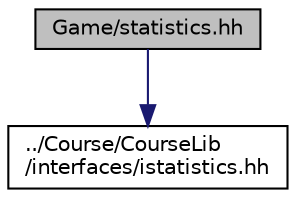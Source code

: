 digraph "Game/statistics.hh"
{
 // LATEX_PDF_SIZE
  edge [fontname="Helvetica",fontsize="10",labelfontname="Helvetica",labelfontsize="10"];
  node [fontname="Helvetica",fontsize="10",shape=record];
  Node1 [label="Game/statistics.hh",height=0.2,width=0.4,color="black", fillcolor="grey75", style="filled", fontcolor="black",tooltip="Define Statistic class which is a storage for statistics of current game state."];
  Node1 -> Node2 [color="midnightblue",fontsize="10",style="solid",fontname="Helvetica"];
  Node2 [label="../Course/CourseLib\l/interfaces/istatistics.hh",height=0.2,width=0.4,color="black", fillcolor="white", style="filled",URL="$istatistics_8hh.html",tooltip="Defines an interface for scoring statistics."];
}
